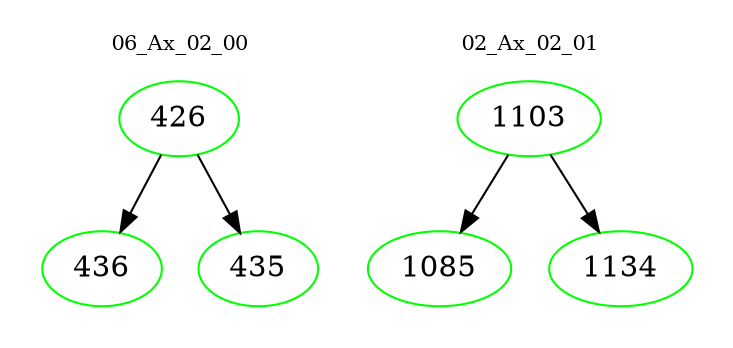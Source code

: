 digraph{
subgraph cluster_0 {
color = white
label = "06_Ax_02_00";
fontsize=10;
T0_426 [label="426", color="green"]
T0_426 -> T0_436 [color="black"]
T0_436 [label="436", color="green"]
T0_426 -> T0_435 [color="black"]
T0_435 [label="435", color="green"]
}
subgraph cluster_1 {
color = white
label = "02_Ax_02_01";
fontsize=10;
T1_1103 [label="1103", color="green"]
T1_1103 -> T1_1085 [color="black"]
T1_1085 [label="1085", color="green"]
T1_1103 -> T1_1134 [color="black"]
T1_1134 [label="1134", color="green"]
}
}
